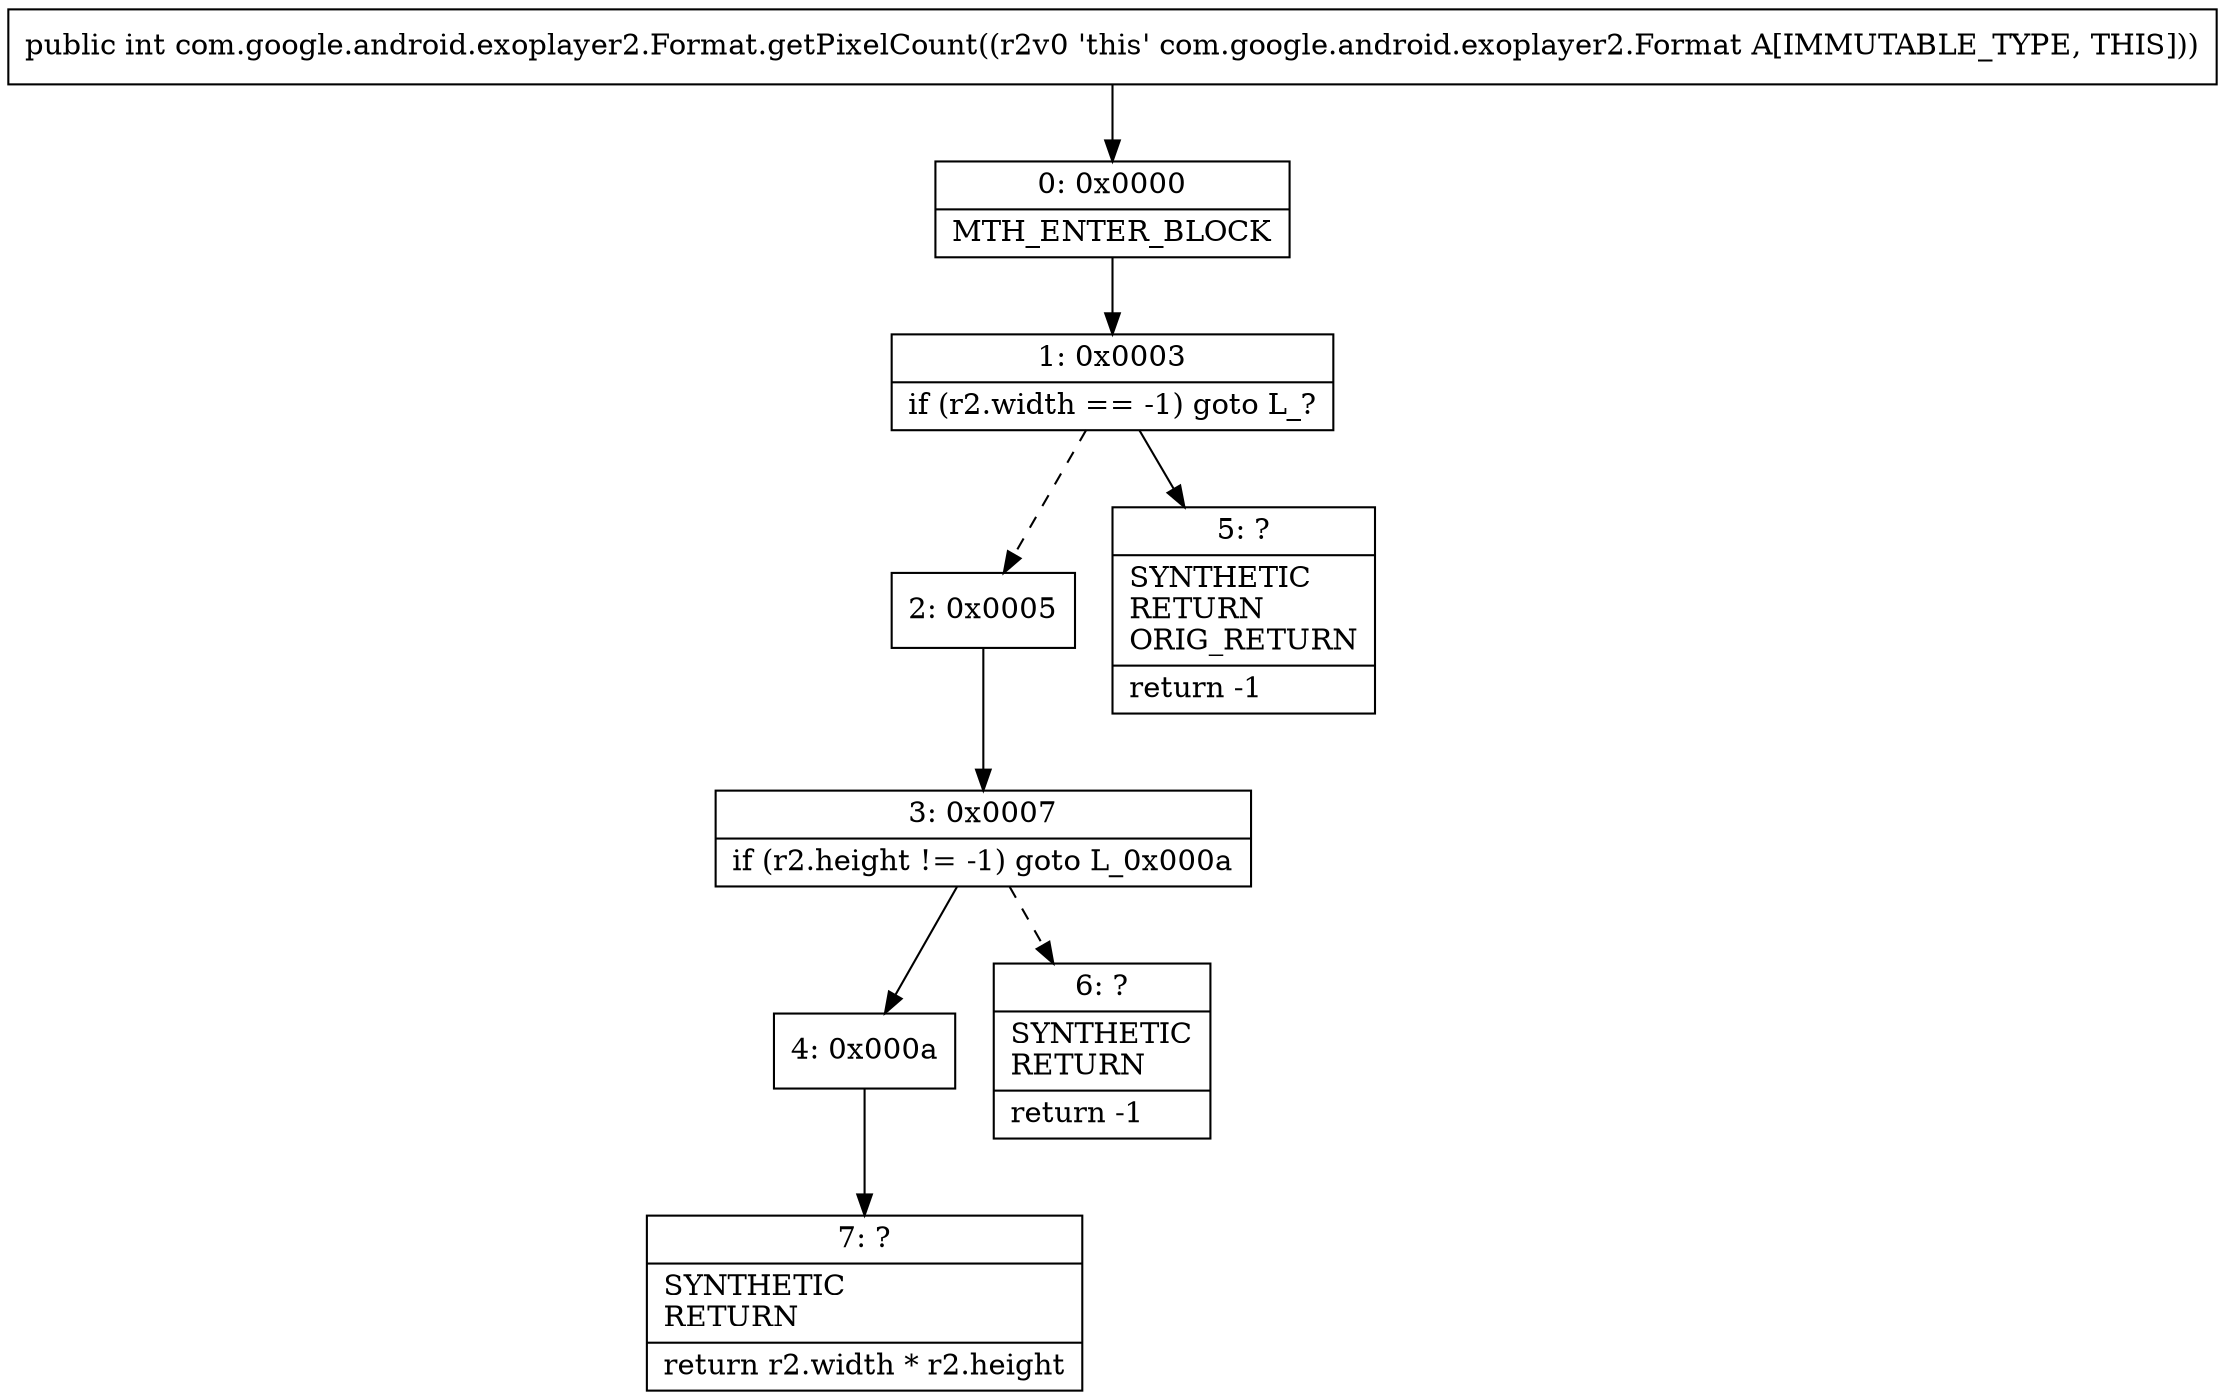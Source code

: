 digraph "CFG forcom.google.android.exoplayer2.Format.getPixelCount()I" {
Node_0 [shape=record,label="{0\:\ 0x0000|MTH_ENTER_BLOCK\l}"];
Node_1 [shape=record,label="{1\:\ 0x0003|if (r2.width == \-1) goto L_?\l}"];
Node_2 [shape=record,label="{2\:\ 0x0005}"];
Node_3 [shape=record,label="{3\:\ 0x0007|if (r2.height != \-1) goto L_0x000a\l}"];
Node_4 [shape=record,label="{4\:\ 0x000a}"];
Node_5 [shape=record,label="{5\:\ ?|SYNTHETIC\lRETURN\lORIG_RETURN\l|return \-1\l}"];
Node_6 [shape=record,label="{6\:\ ?|SYNTHETIC\lRETURN\l|return \-1\l}"];
Node_7 [shape=record,label="{7\:\ ?|SYNTHETIC\lRETURN\l|return r2.width * r2.height\l}"];
MethodNode[shape=record,label="{public int com.google.android.exoplayer2.Format.getPixelCount((r2v0 'this' com.google.android.exoplayer2.Format A[IMMUTABLE_TYPE, THIS])) }"];
MethodNode -> Node_0;
Node_0 -> Node_1;
Node_1 -> Node_2[style=dashed];
Node_1 -> Node_5;
Node_2 -> Node_3;
Node_3 -> Node_4;
Node_3 -> Node_6[style=dashed];
Node_4 -> Node_7;
}

